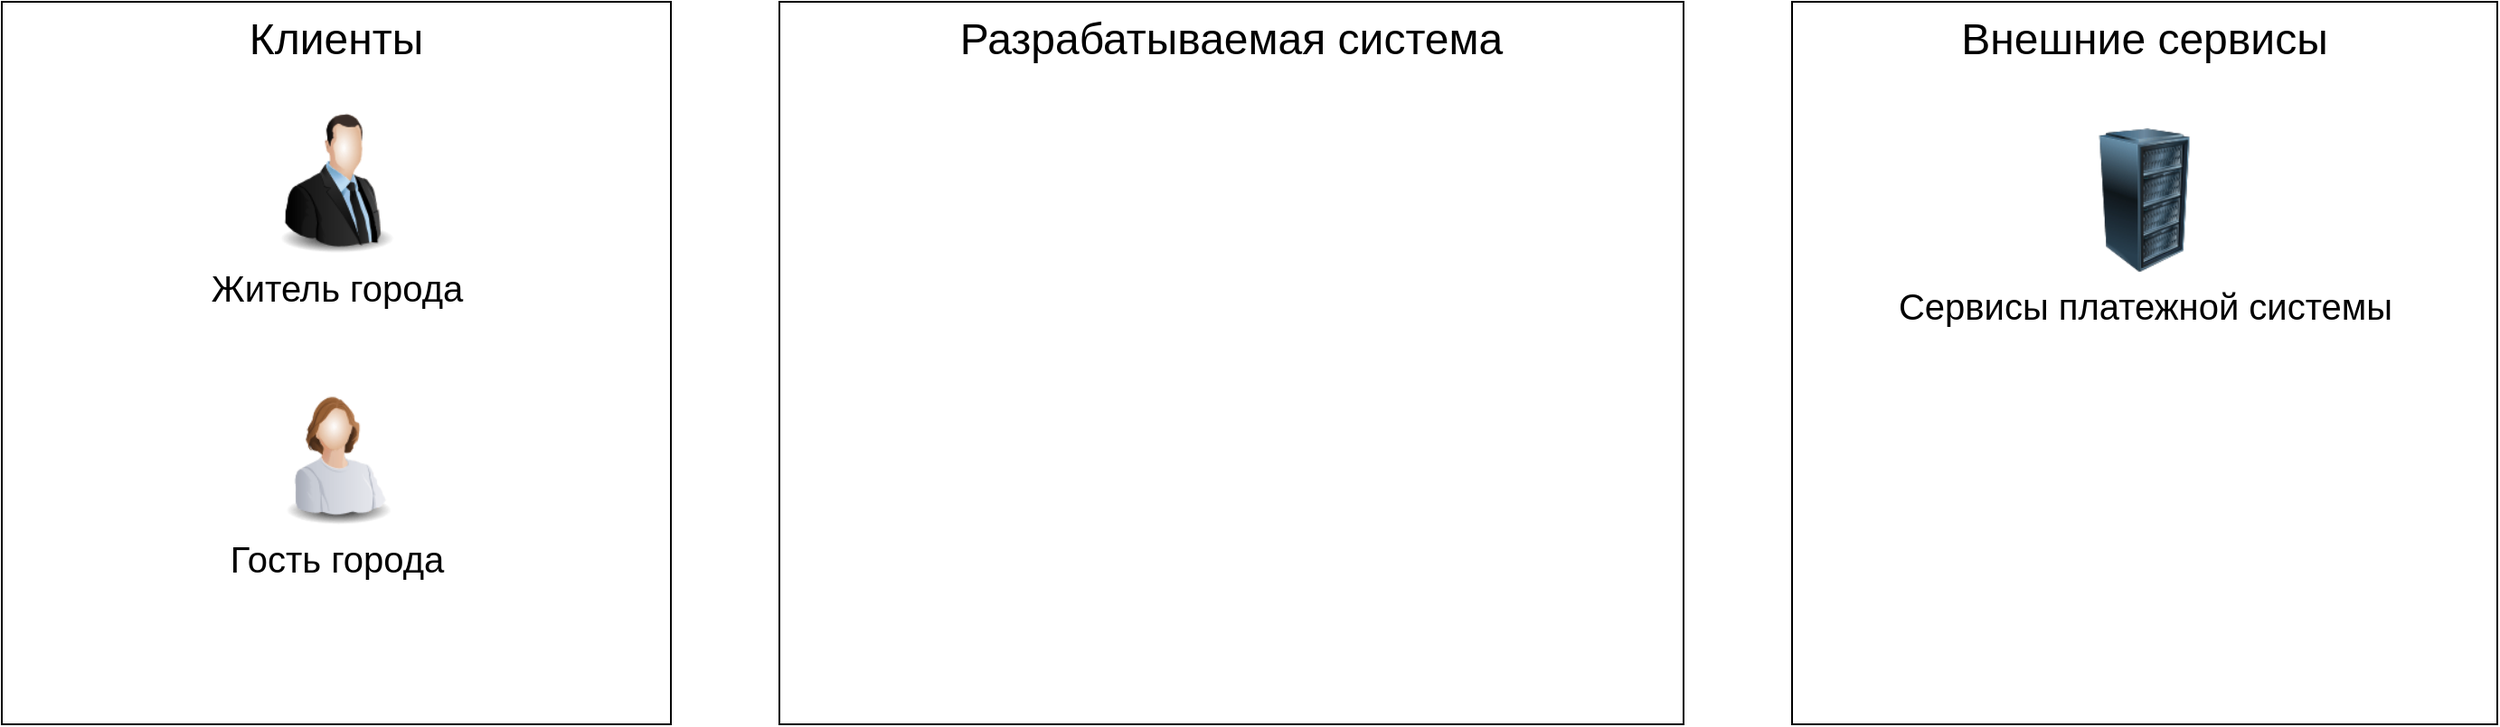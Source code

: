 <mxfile version="14.6.12" type="github">
  <diagram id="34vrvRRAlJCRwnYxmeFD" name="Page-1">
    <mxGraphModel dx="1350" dy="804" grid="1" gridSize="10" guides="1" tooltips="1" connect="1" arrows="1" fold="1" page="1" pageScale="1" pageWidth="1169" pageHeight="827" math="0" shadow="0">
      <root>
        <mxCell id="0" />
        <mxCell id="1" parent="0" />
        <mxCell id="0n9djQx3XLWaUtbw8gn7-1" value="Внешние сервисы" style="rounded=0;whiteSpace=wrap;html=1;fontSize=24;verticalAlign=top;" parent="1" vertex="1">
          <mxGeometry x="990" y="40" width="390" height="400" as="geometry" />
        </mxCell>
        <mxCell id="0n9djQx3XLWaUtbw8gn7-2" value="Разрабатываемая система" style="rounded=0;whiteSpace=wrap;html=1;verticalAlign=top;fontSize=24;" parent="1" vertex="1">
          <mxGeometry x="430" y="40" width="500" height="400" as="geometry" />
        </mxCell>
        <mxCell id="0n9djQx3XLWaUtbw8gn7-3" value="Клиенты" style="rounded=0;whiteSpace=wrap;html=1;fontSize=24;verticalAlign=top;" parent="1" vertex="1">
          <mxGeometry y="40" width="370" height="400" as="geometry" />
        </mxCell>
        <mxCell id="0n9djQx3XLWaUtbw8gn7-4" value="Сервисы платежной системы" style="image;html=1;image=img/lib/clip_art/computers/Server_Rack_128x128.png;fontSize=20;" parent="1" vertex="1">
          <mxGeometry x="1145" y="110" width="80" height="80" as="geometry" />
        </mxCell>
        <mxCell id="YX0YRFhs3JRfjr5aNFy6-1" value="Житель города" style="image;html=1;image=img/lib/clip_art/people/Suit_Man_128x128.png;fontSize=20;" vertex="1" parent="1">
          <mxGeometry x="145" y="100" width="80" height="80" as="geometry" />
        </mxCell>
        <mxCell id="YX0YRFhs3JRfjr5aNFy6-2" value="Гость города" style="image;html=1;image=img/lib/clip_art/people/Worker_Woman_128x128.png;fontSize=20;" vertex="1" parent="1">
          <mxGeometry x="145" y="250" width="80" height="80" as="geometry" />
        </mxCell>
      </root>
    </mxGraphModel>
  </diagram>
</mxfile>
